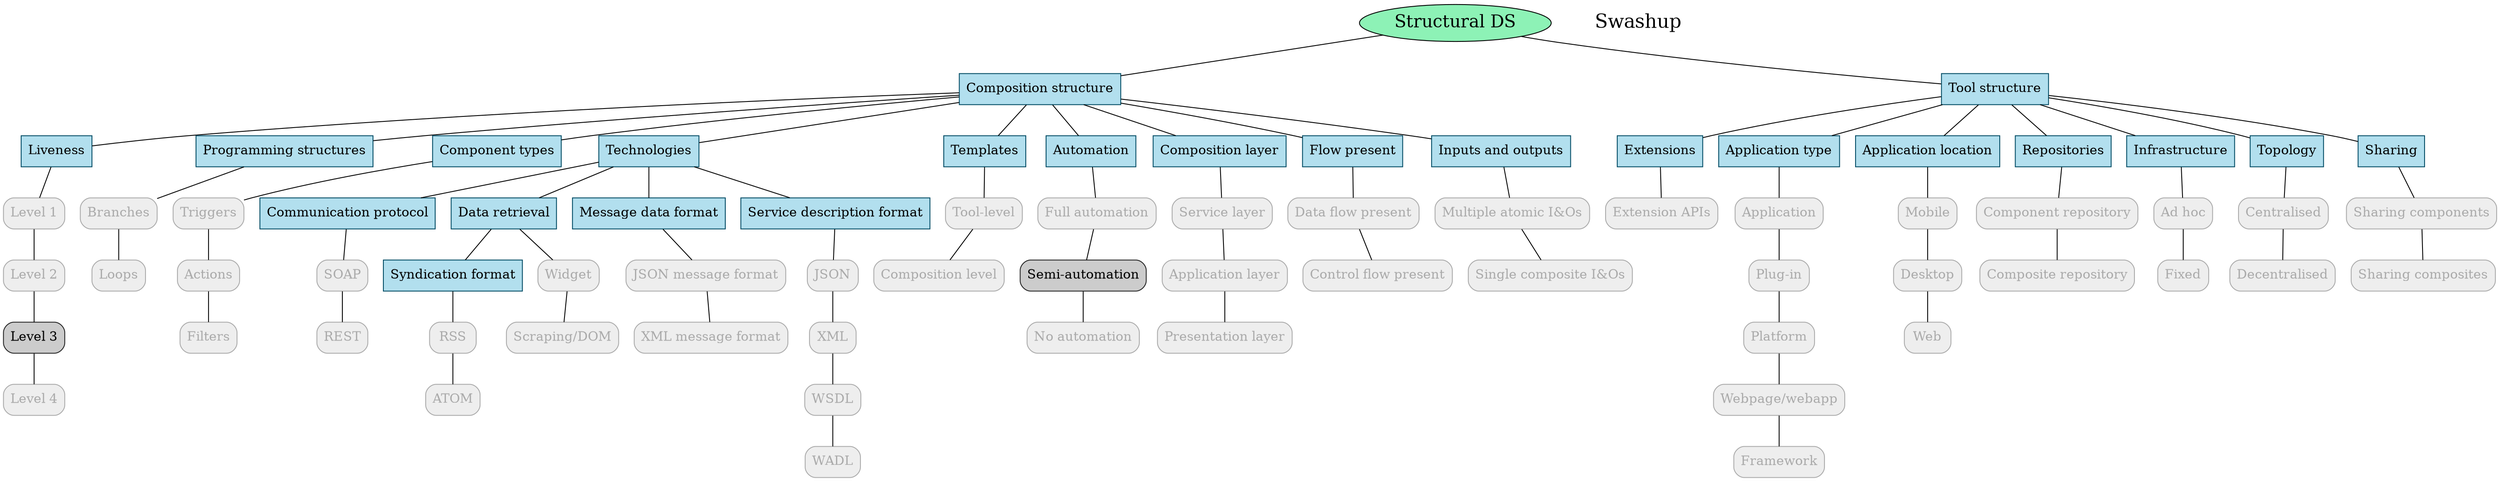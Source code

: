 digraph output {node [color="047b35",fillcolor="#8df2b6",style=filled fontsize="20"];
"Structural DS"node [color="#FFFFFF",fillcolor="#FFFFFF",style=filled, fontcolor="#000000" fontsize="22"]; 
 "Swashup" 



node[shape=box,color="#004a63",fillcolor=lightblue2,style=filled fontsize="15"];
"Composition structure","Tool structure","Extensions","Liveness","Programming structures","Component types","Technologies","Communication protocol","Data retrieval","Syndication format","Message data format","Service description format","Templates","Automation","Composition layer","Flow present","Application type","Application location","Repositories","Infrastructure","Topology","Sharing","Inputs and outputs"

node [color="#222222", style="rounded,filled", shape=rect, fontcolor="#000000", fillcolor="#CCCCCC"];
"Level 3","Semi-automation"

node [color="#AAAAAA", style="rounded,filled", shape=rect, fontcolor="#AAAAAA", fillcolor="#EEEEEE"];
"Level 1","Level 2","Level 4","Branches","Loops","Triggers","Actions","Filters","SOAP","REST","Widget","Scraping/DOM","RSS","ATOM","JSON message format","XML message format","JSON","XML","WSDL","WADL","Tool-level","Composition level","Full automation","No automation","Service layer","Application layer","Presentation layer","Data flow present","Application","Plug-in","Platform","Webpage/webapp","Mobile","Desktop","Web","Component repository","Composite repository","Ad hoc","Fixed","Centralised","Decentralised","Sharing components","Sharing composites","Control flow present","Multiple atomic I&Os","Single composite I&Os","Extension APIs","Framework"



"Structural DS"->"Composition structure" [arrowhead=none]
"Structural DS"->"Tool structure" [arrowhead=none]
"Tool structure"->"Extensions" [arrowhead=none]
"Composition structure"->"Liveness" [arrowhead=none]
"Composition structure"->"Programming structures" [arrowhead=none]
"Composition structure"->"Component types" [arrowhead=none]
"Composition structure"->"Technologies" [arrowhead=none]
"Technologies"->"Communication protocol" [arrowhead=none]
"Technologies"->"Data retrieval" [arrowhead=none]
"Data retrieval"->"Syndication format" [arrowhead=none]
"Technologies"->"Message data format" [arrowhead=none]
"Technologies"->"Service description format" [arrowhead=none]
"Composition structure"->"Templates" [arrowhead=none]
"Composition structure"->"Automation" [arrowhead=none]
"Composition structure"->"Composition layer" [arrowhead=none]
"Composition structure"->"Flow present" [arrowhead=none]
"Tool structure"->"Application type" [arrowhead=none]
"Tool structure"->"Application location" [arrowhead=none]
"Tool structure"->"Repositories" [arrowhead=none]
"Tool structure"->"Infrastructure" [arrowhead=none]
"Tool structure"->"Topology" [arrowhead=none]
"Tool structure"->"Sharing" [arrowhead=none]
"Composition structure"->"Inputs and outputs" [arrowhead=none]
"Liveness"->"Level 1"->"Level 2"->"Level 3"->"Level 4" [arrowhead=none]
"Programming structures"->"Branches"->"Loops" [arrowhead=none]
"Component types"->"Triggers"->"Actions"->"Filters" [arrowhead=none]
"Communication protocol"->"SOAP"->"REST" [arrowhead=none]
"Data retrieval"->"Widget"->"Scraping/DOM" [arrowhead=none]
"Syndication format"->"RSS"->"ATOM" [arrowhead=none]
"Message data format"->"JSON message format"->"XML message format" [arrowhead=none]
"Service description format"->"JSON"->"XML"->"WSDL"->"WADL" [arrowhead=none]
"Templates"->"Tool-level"->"Composition level" [arrowhead=none]
"Automation"->"Full automation"->"Semi-automation"->"No automation" [arrowhead=none]
"Composition layer"->"Service layer"->"Application layer"->"Presentation layer" [arrowhead=none]
"Flow present"->"Data flow present"->"Control flow present" [arrowhead=none]
"Application type"->"Application"->"Plug-in"->"Platform"->"Webpage/webapp"->"Framework" [arrowhead=none]
"Application location"->"Mobile"->"Desktop"->"Web" [arrowhead=none]
"Repositories"->"Component repository"->"Composite repository" [arrowhead=none]
"Infrastructure"->"Ad hoc"->"Fixed" [arrowhead=none]
"Topology"->"Centralised"->"Decentralised" [arrowhead=none]
"Sharing"->"Sharing components"->"Sharing composites" [arrowhead=none]
"Inputs and outputs"->"Multiple atomic I&Os"->"Single composite I&Os" [arrowhead=none]
"Extensions"->"Extension APIs" [arrowhead=none]}